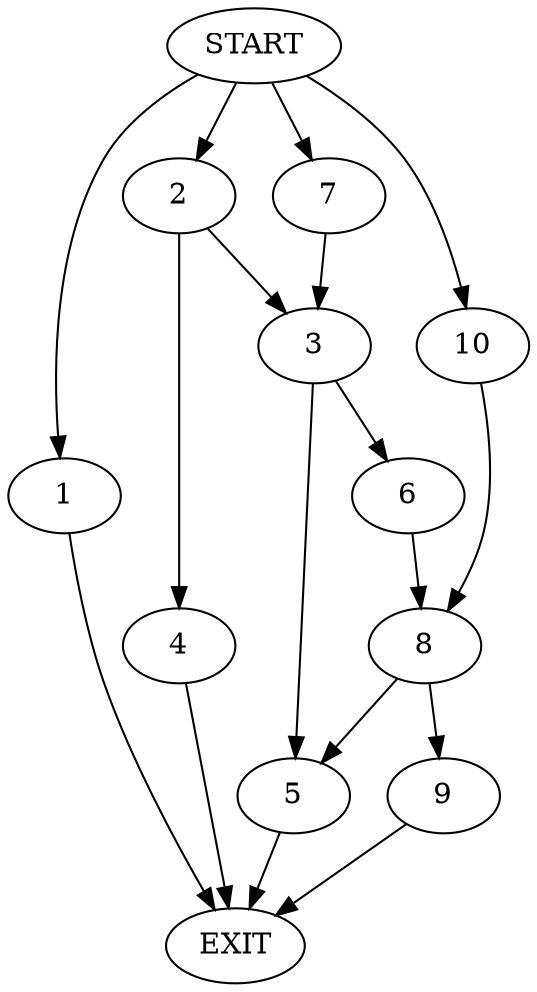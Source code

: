 digraph {
0 [label="START"]
11 [label="EXIT"]
0 -> 1
1 -> 11
0 -> 2
2 -> 3
2 -> 4
4 -> 11
3 -> 5
3 -> 6
0 -> 7
7 -> 3
6 -> 8
5 -> 11
8 -> 5
8 -> 9
9 -> 11
0 -> 10
10 -> 8
}

